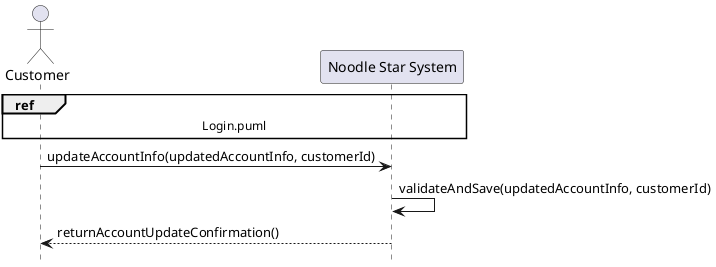 @startuml
hide footbox
actor Customer
participant "Noodle Star System" as System


ref over Customer, System : Login.puml

Customer -> System: updateAccountInfo(updatedAccountInfo, customerId)
System -> System: validateAndSave(updatedAccountInfo, customerId)
System --> Customer: returnAccountUpdateConfirmation()

@enduml
